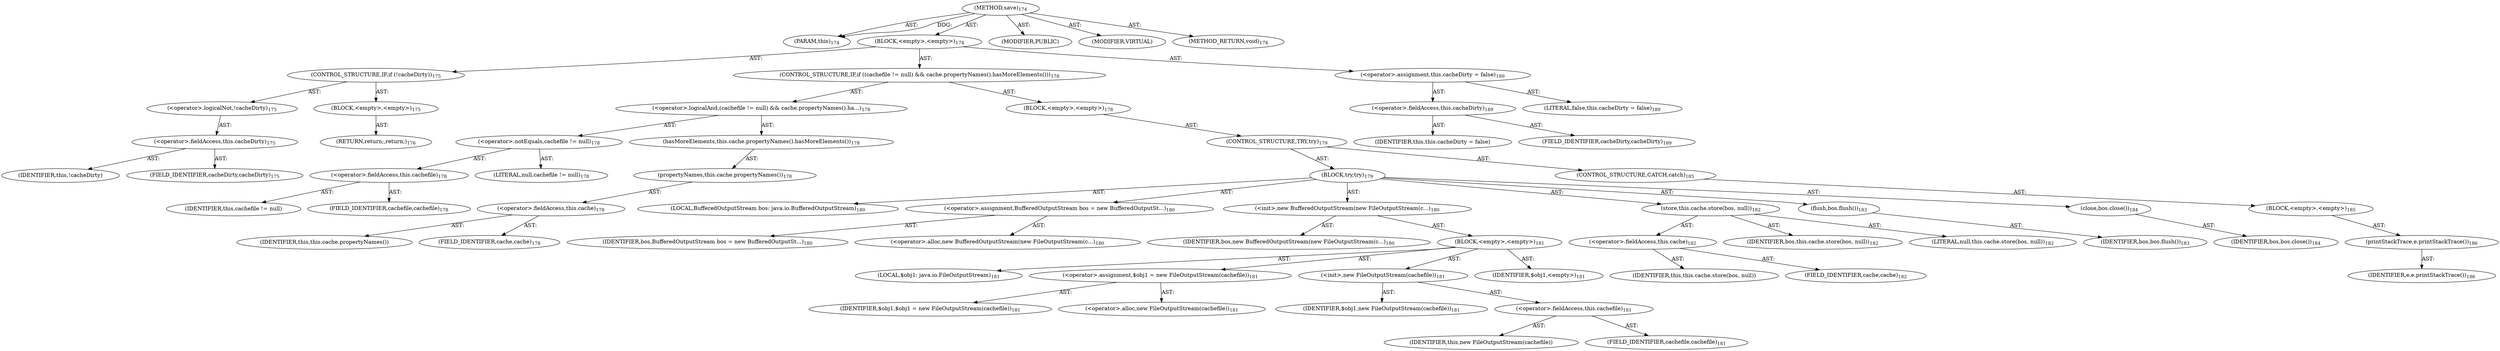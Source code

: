 digraph "save" {  
"111669149702" [label = <(METHOD,save)<SUB>174</SUB>> ]
"115964117001" [label = <(PARAM,this)<SUB>174</SUB>> ]
"25769803786" [label = <(BLOCK,&lt;empty&gt;,&lt;empty&gt;)<SUB>174</SUB>> ]
"47244640259" [label = <(CONTROL_STRUCTURE,IF,if (!cacheDirty))<SUB>175</SUB>> ]
"30064771123" [label = <(&lt;operator&gt;.logicalNot,!cacheDirty)<SUB>175</SUB>> ]
"30064771124" [label = <(&lt;operator&gt;.fieldAccess,this.cacheDirty)<SUB>175</SUB>> ]
"68719476768" [label = <(IDENTIFIER,this,!cacheDirty)> ]
"55834574868" [label = <(FIELD_IDENTIFIER,cacheDirty,cacheDirty)<SUB>175</SUB>> ]
"25769803787" [label = <(BLOCK,&lt;empty&gt;,&lt;empty&gt;)<SUB>175</SUB>> ]
"146028888066" [label = <(RETURN,return;,return;)<SUB>176</SUB>> ]
"47244640260" [label = <(CONTROL_STRUCTURE,IF,if ((cachefile != null) &amp;&amp; cache.propertyNames().hasMoreElements()))<SUB>178</SUB>> ]
"30064771125" [label = <(&lt;operator&gt;.logicalAnd,(cachefile != null) &amp;&amp; cache.propertyNames().ha...)<SUB>178</SUB>> ]
"30064771126" [label = <(&lt;operator&gt;.notEquals,cachefile != null)<SUB>178</SUB>> ]
"30064771127" [label = <(&lt;operator&gt;.fieldAccess,this.cachefile)<SUB>178</SUB>> ]
"68719476769" [label = <(IDENTIFIER,this,cachefile != null)> ]
"55834574869" [label = <(FIELD_IDENTIFIER,cachefile,cachefile)<SUB>178</SUB>> ]
"90194313226" [label = <(LITERAL,null,cachefile != null)<SUB>178</SUB>> ]
"30064771128" [label = <(hasMoreElements,this.cache.propertyNames().hasMoreElements())<SUB>178</SUB>> ]
"30064771129" [label = <(propertyNames,this.cache.propertyNames())<SUB>178</SUB>> ]
"30064771130" [label = <(&lt;operator&gt;.fieldAccess,this.cache)<SUB>178</SUB>> ]
"68719476770" [label = <(IDENTIFIER,this,this.cache.propertyNames())> ]
"55834574870" [label = <(FIELD_IDENTIFIER,cache,cache)<SUB>178</SUB>> ]
"25769803788" [label = <(BLOCK,&lt;empty&gt;,&lt;empty&gt;)<SUB>178</SUB>> ]
"47244640261" [label = <(CONTROL_STRUCTURE,TRY,try)<SUB>179</SUB>> ]
"25769803789" [label = <(BLOCK,try,try)<SUB>179</SUB>> ]
"94489280514" [label = <(LOCAL,BufferedOutputStream bos: java.io.BufferedOutputStream)<SUB>180</SUB>> ]
"30064771131" [label = <(&lt;operator&gt;.assignment,BufferedOutputStream bos = new BufferedOutputSt...)<SUB>180</SUB>> ]
"68719476771" [label = <(IDENTIFIER,bos,BufferedOutputStream bos = new BufferedOutputSt...)<SUB>180</SUB>> ]
"30064771132" [label = <(&lt;operator&gt;.alloc,new BufferedOutputStream(new FileOutputStream(c...)<SUB>180</SUB>> ]
"30064771133" [label = <(&lt;init&gt;,new BufferedOutputStream(new FileOutputStream(c...)<SUB>180</SUB>> ]
"68719476772" [label = <(IDENTIFIER,bos,new BufferedOutputStream(new FileOutputStream(c...)<SUB>180</SUB>> ]
"25769803790" [label = <(BLOCK,&lt;empty&gt;,&lt;empty&gt;)<SUB>181</SUB>> ]
"94489280515" [label = <(LOCAL,$obj1: java.io.FileOutputStream)<SUB>181</SUB>> ]
"30064771134" [label = <(&lt;operator&gt;.assignment,$obj1 = new FileOutputStream(cachefile))<SUB>181</SUB>> ]
"68719476773" [label = <(IDENTIFIER,$obj1,$obj1 = new FileOutputStream(cachefile))<SUB>181</SUB>> ]
"30064771135" [label = <(&lt;operator&gt;.alloc,new FileOutputStream(cachefile))<SUB>181</SUB>> ]
"30064771136" [label = <(&lt;init&gt;,new FileOutputStream(cachefile))<SUB>181</SUB>> ]
"68719476774" [label = <(IDENTIFIER,$obj1,new FileOutputStream(cachefile))<SUB>181</SUB>> ]
"30064771137" [label = <(&lt;operator&gt;.fieldAccess,this.cachefile)<SUB>181</SUB>> ]
"68719476775" [label = <(IDENTIFIER,this,new FileOutputStream(cachefile))> ]
"55834574871" [label = <(FIELD_IDENTIFIER,cachefile,cachefile)<SUB>181</SUB>> ]
"68719476776" [label = <(IDENTIFIER,$obj1,&lt;empty&gt;)<SUB>181</SUB>> ]
"30064771138" [label = <(store,this.cache.store(bos, null))<SUB>182</SUB>> ]
"30064771139" [label = <(&lt;operator&gt;.fieldAccess,this.cache)<SUB>182</SUB>> ]
"68719476777" [label = <(IDENTIFIER,this,this.cache.store(bos, null))> ]
"55834574872" [label = <(FIELD_IDENTIFIER,cache,cache)<SUB>182</SUB>> ]
"68719476778" [label = <(IDENTIFIER,bos,this.cache.store(bos, null))<SUB>182</SUB>> ]
"90194313227" [label = <(LITERAL,null,this.cache.store(bos, null))<SUB>182</SUB>> ]
"30064771140" [label = <(flush,bos.flush())<SUB>183</SUB>> ]
"68719476779" [label = <(IDENTIFIER,bos,bos.flush())<SUB>183</SUB>> ]
"30064771141" [label = <(close,bos.close())<SUB>184</SUB>> ]
"68719476780" [label = <(IDENTIFIER,bos,bos.close())<SUB>184</SUB>> ]
"47244640262" [label = <(CONTROL_STRUCTURE,CATCH,catch)<SUB>185</SUB>> ]
"25769803791" [label = <(BLOCK,&lt;empty&gt;,&lt;empty&gt;)<SUB>185</SUB>> ]
"30064771142" [label = <(printStackTrace,e.printStackTrace())<SUB>186</SUB>> ]
"68719476781" [label = <(IDENTIFIER,e,e.printStackTrace())<SUB>186</SUB>> ]
"30064771143" [label = <(&lt;operator&gt;.assignment,this.cacheDirty = false)<SUB>189</SUB>> ]
"30064771144" [label = <(&lt;operator&gt;.fieldAccess,this.cacheDirty)<SUB>189</SUB>> ]
"68719476782" [label = <(IDENTIFIER,this,this.cacheDirty = false)> ]
"55834574873" [label = <(FIELD_IDENTIFIER,cacheDirty,cacheDirty)<SUB>189</SUB>> ]
"90194313228" [label = <(LITERAL,false,this.cacheDirty = false)<SUB>189</SUB>> ]
"133143986192" [label = <(MODIFIER,PUBLIC)> ]
"133143986193" [label = <(MODIFIER,VIRTUAL)> ]
"128849018886" [label = <(METHOD_RETURN,void)<SUB>174</SUB>> ]
  "111669149702" -> "115964117001"  [ label = "AST: "] 
  "111669149702" -> "25769803786"  [ label = "AST: "] 
  "111669149702" -> "133143986192"  [ label = "AST: "] 
  "111669149702" -> "133143986193"  [ label = "AST: "] 
  "111669149702" -> "128849018886"  [ label = "AST: "] 
  "25769803786" -> "47244640259"  [ label = "AST: "] 
  "25769803786" -> "47244640260"  [ label = "AST: "] 
  "25769803786" -> "30064771143"  [ label = "AST: "] 
  "47244640259" -> "30064771123"  [ label = "AST: "] 
  "47244640259" -> "25769803787"  [ label = "AST: "] 
  "30064771123" -> "30064771124"  [ label = "AST: "] 
  "30064771124" -> "68719476768"  [ label = "AST: "] 
  "30064771124" -> "55834574868"  [ label = "AST: "] 
  "25769803787" -> "146028888066"  [ label = "AST: "] 
  "47244640260" -> "30064771125"  [ label = "AST: "] 
  "47244640260" -> "25769803788"  [ label = "AST: "] 
  "30064771125" -> "30064771126"  [ label = "AST: "] 
  "30064771125" -> "30064771128"  [ label = "AST: "] 
  "30064771126" -> "30064771127"  [ label = "AST: "] 
  "30064771126" -> "90194313226"  [ label = "AST: "] 
  "30064771127" -> "68719476769"  [ label = "AST: "] 
  "30064771127" -> "55834574869"  [ label = "AST: "] 
  "30064771128" -> "30064771129"  [ label = "AST: "] 
  "30064771129" -> "30064771130"  [ label = "AST: "] 
  "30064771130" -> "68719476770"  [ label = "AST: "] 
  "30064771130" -> "55834574870"  [ label = "AST: "] 
  "25769803788" -> "47244640261"  [ label = "AST: "] 
  "47244640261" -> "25769803789"  [ label = "AST: "] 
  "47244640261" -> "47244640262"  [ label = "AST: "] 
  "25769803789" -> "94489280514"  [ label = "AST: "] 
  "25769803789" -> "30064771131"  [ label = "AST: "] 
  "25769803789" -> "30064771133"  [ label = "AST: "] 
  "25769803789" -> "30064771138"  [ label = "AST: "] 
  "25769803789" -> "30064771140"  [ label = "AST: "] 
  "25769803789" -> "30064771141"  [ label = "AST: "] 
  "30064771131" -> "68719476771"  [ label = "AST: "] 
  "30064771131" -> "30064771132"  [ label = "AST: "] 
  "30064771133" -> "68719476772"  [ label = "AST: "] 
  "30064771133" -> "25769803790"  [ label = "AST: "] 
  "25769803790" -> "94489280515"  [ label = "AST: "] 
  "25769803790" -> "30064771134"  [ label = "AST: "] 
  "25769803790" -> "30064771136"  [ label = "AST: "] 
  "25769803790" -> "68719476776"  [ label = "AST: "] 
  "30064771134" -> "68719476773"  [ label = "AST: "] 
  "30064771134" -> "30064771135"  [ label = "AST: "] 
  "30064771136" -> "68719476774"  [ label = "AST: "] 
  "30064771136" -> "30064771137"  [ label = "AST: "] 
  "30064771137" -> "68719476775"  [ label = "AST: "] 
  "30064771137" -> "55834574871"  [ label = "AST: "] 
  "30064771138" -> "30064771139"  [ label = "AST: "] 
  "30064771138" -> "68719476778"  [ label = "AST: "] 
  "30064771138" -> "90194313227"  [ label = "AST: "] 
  "30064771139" -> "68719476777"  [ label = "AST: "] 
  "30064771139" -> "55834574872"  [ label = "AST: "] 
  "30064771140" -> "68719476779"  [ label = "AST: "] 
  "30064771141" -> "68719476780"  [ label = "AST: "] 
  "47244640262" -> "25769803791"  [ label = "AST: "] 
  "25769803791" -> "30064771142"  [ label = "AST: "] 
  "30064771142" -> "68719476781"  [ label = "AST: "] 
  "30064771143" -> "30064771144"  [ label = "AST: "] 
  "30064771143" -> "90194313228"  [ label = "AST: "] 
  "30064771144" -> "68719476782"  [ label = "AST: "] 
  "30064771144" -> "55834574873"  [ label = "AST: "] 
  "111669149702" -> "115964117001"  [ label = "DDG: "] 
}
